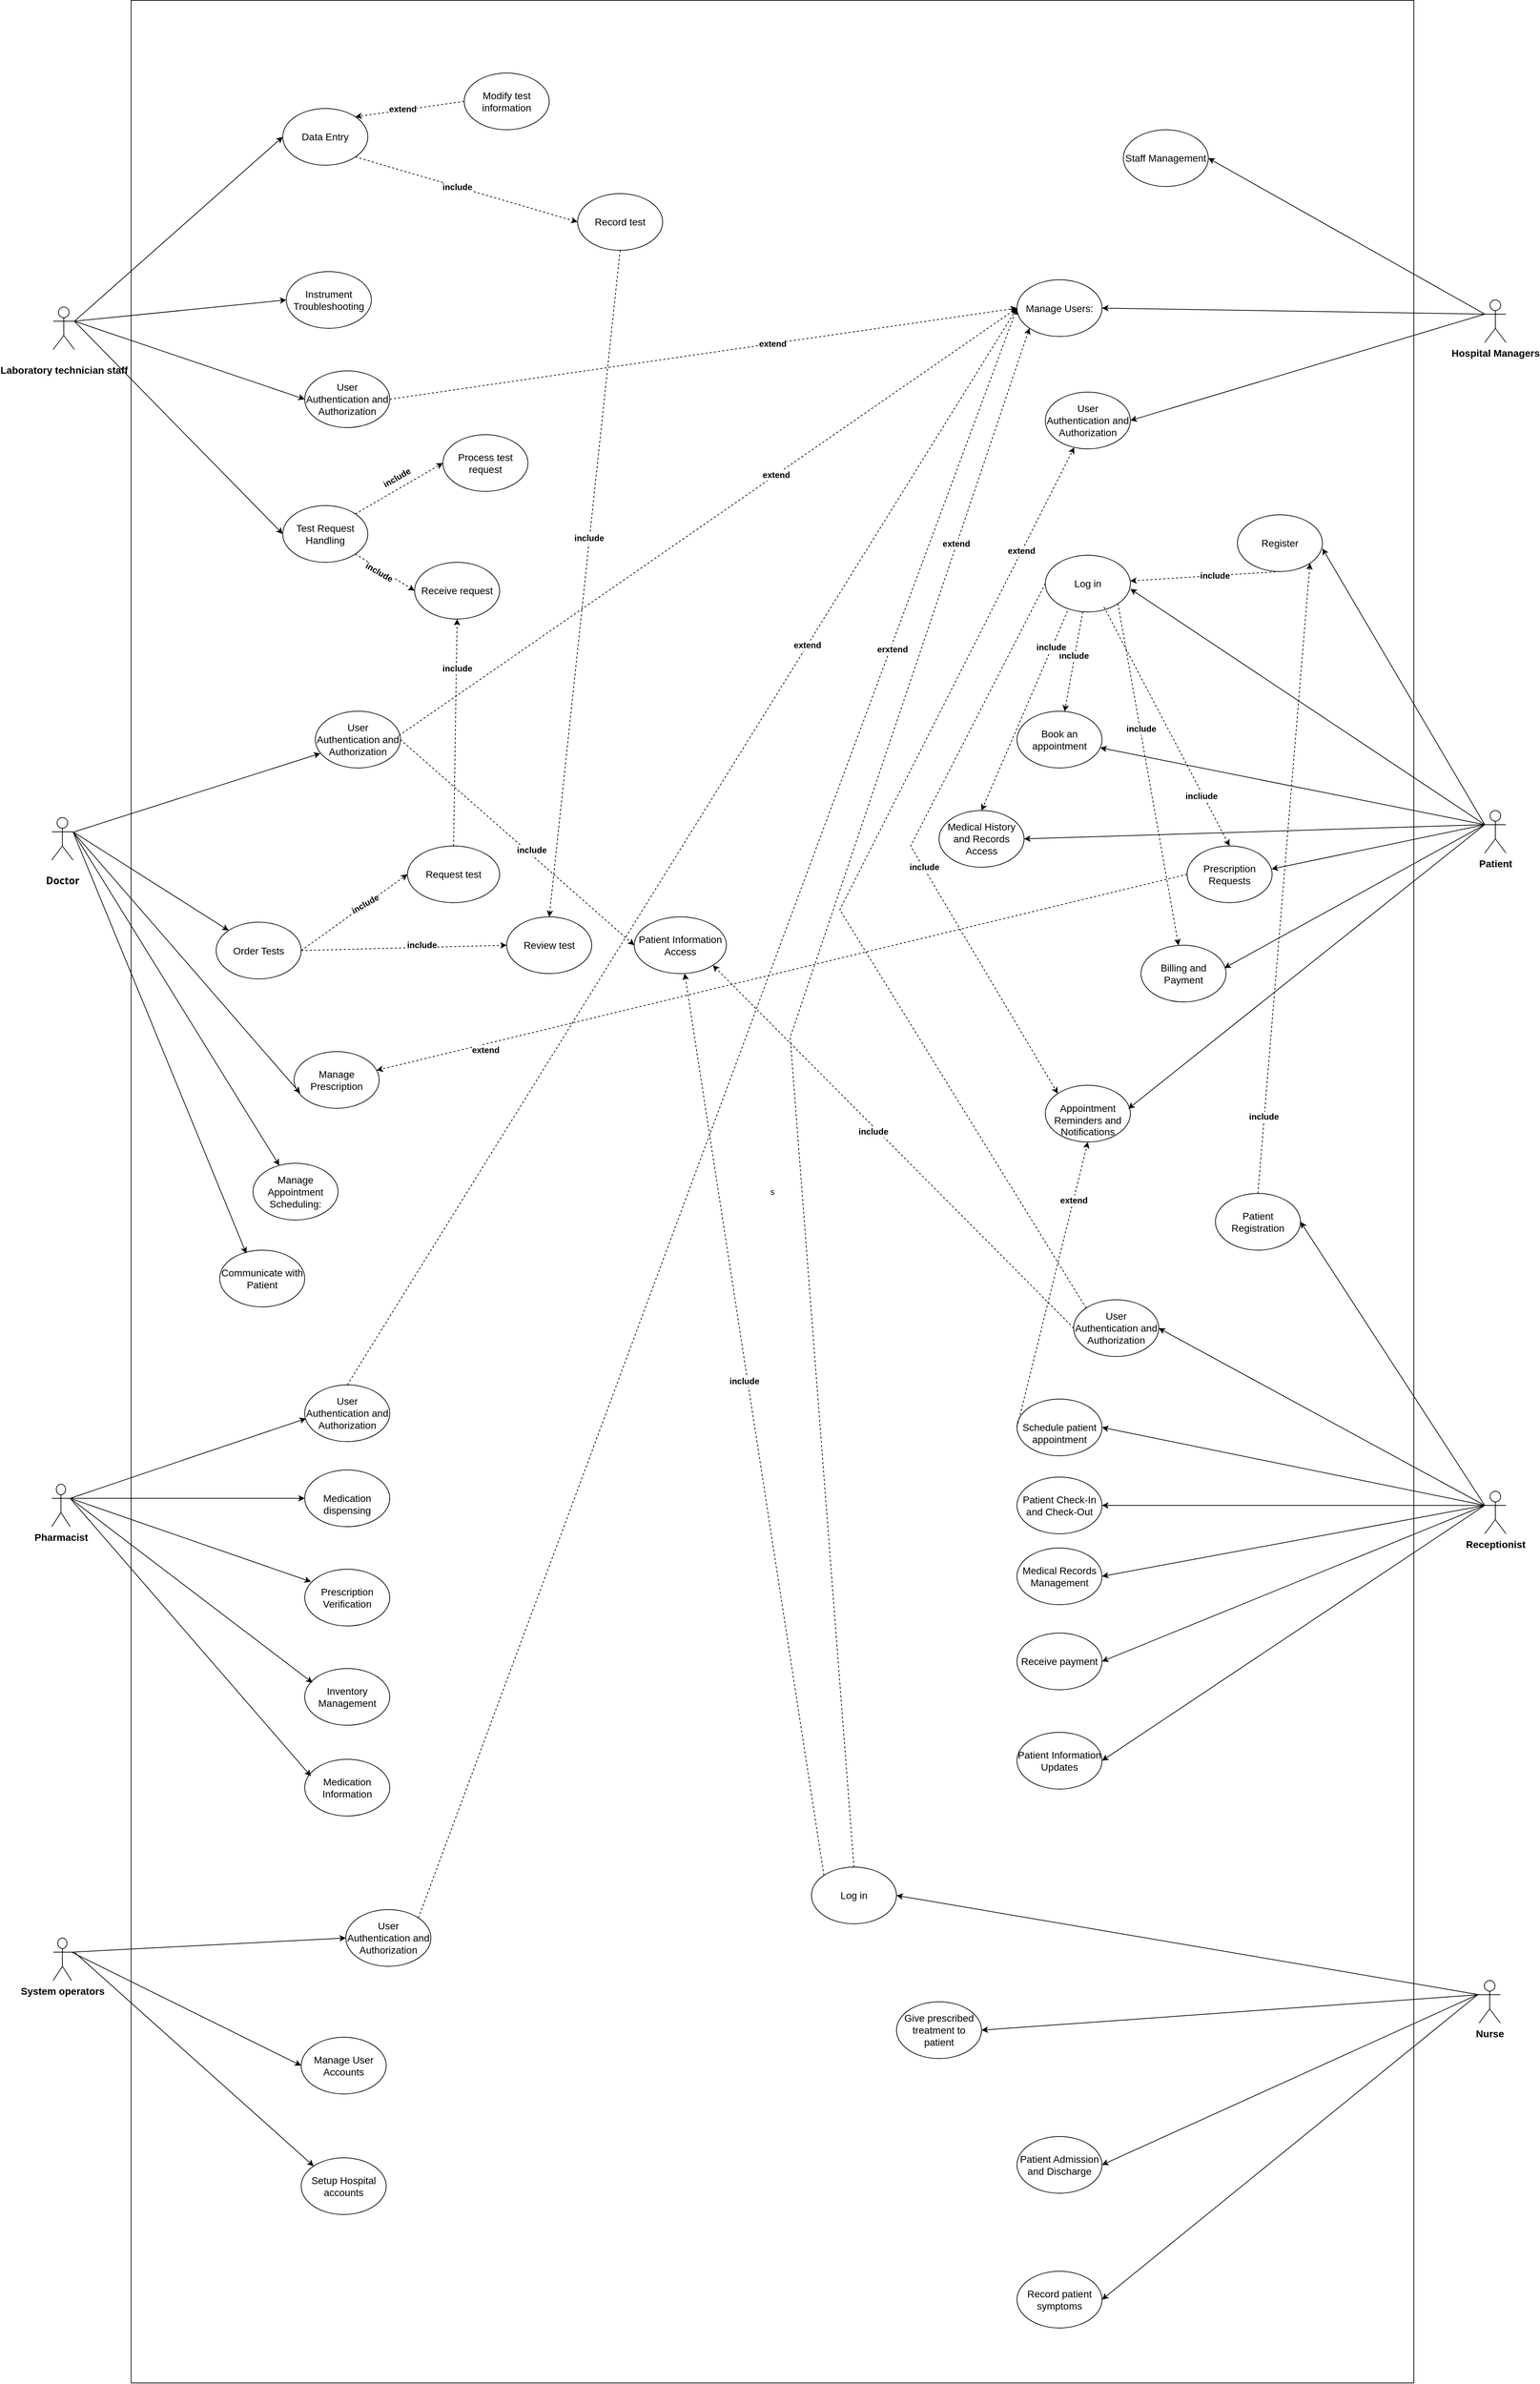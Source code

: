 <mxfile version="22.1.2" type="device">
  <diagram name="第 1 页" id="rBOB41rJpZ8j8XuVpc66">
    <mxGraphModel dx="3093" dy="2038" grid="1" gridSize="10" guides="1" tooltips="1" connect="1" arrows="1" fold="1" page="1" pageScale="1" pageWidth="503" pageHeight="503" math="0" shadow="0">
      <root>
        <mxCell id="0" />
        <mxCell id="1" parent="0" />
        <mxCell id="aIVWhXOY09GI1YQX6U9N-1" value="&lt;b&gt;&lt;br&gt;&lt;font style=&quot;font-size: 14px;&quot;&gt;Laboratory technician staff&lt;/font&gt;&lt;br&gt;&lt;/b&gt;" style="shape=umlActor;verticalLabelPosition=bottom;verticalAlign=top;html=1;outlineConnect=0;" parent="1" vertex="1">
          <mxGeometry x="-30" y="210" width="30" height="60" as="geometry" />
        </mxCell>
        <mxCell id="aIVWhXOY09GI1YQX6U9N-2" value="&lt;br&gt;&lt;strong style=&quot;border: 0px solid rgb(217, 217, 227); box-sizing: border-box; --tw-border-spacing-x: 0; --tw-border-spacing-y: 0; --tw-translate-x: 0; --tw-translate-y: 0; --tw-rotate: 0; --tw-skew-x: 0; --tw-skew-y: 0; --tw-scale-x: 1; --tw-scale-y: 1; --tw-pan-x: ; --tw-pan-y: ; --tw-pinch-zoom: ; --tw-scroll-snap-strictness: proximity; --tw-gradient-from-position: ; --tw-gradient-via-position: ; --tw-gradient-to-position: ; --tw-ordinal: ; --tw-slashed-zero: ; --tw-numeric-figure: ; --tw-numeric-spacing: ; --tw-numeric-fraction: ; --tw-ring-inset: ; --tw-ring-offset-width: 0px; --tw-ring-offset-color: #fff; --tw-ring-color: rgba(69,89,164,0.5); --tw-ring-offset-shadow: 0 0 transparent; --tw-ring-shadow: 0 0 transparent; --tw-shadow: 0 0 transparent; --tw-shadow-colored: 0 0 transparent; --tw-blur: ; --tw-brightness: ; --tw-contrast: ; --tw-grayscale: ; --tw-hue-rotate: ; --tw-invert: ; --tw-saturate: ; --tw-sepia: ; --tw-drop-shadow: ; --tw-backdrop-blur: ; --tw-backdrop-brightness: ; --tw-backdrop-contrast: ; --tw-backdrop-grayscale: ; --tw-backdrop-hue-rotate: ; --tw-backdrop-invert: ; --tw-backdrop-opacity: ; --tw-backdrop-saturate: ; --tw-backdrop-sepia: ; font-weight: 600; color: var(--tw-prose-bold); font-family: Söhne, ui-sans-serif, system-ui, -apple-system, &amp;quot;Segoe UI&amp;quot;, Roboto, Ubuntu, Cantarell, &amp;quot;Noto Sans&amp;quot;, sans-serif, &amp;quot;Helvetica Neue&amp;quot;, Arial, &amp;quot;Apple Color Emoji&amp;quot;, &amp;quot;Segoe UI Emoji&amp;quot;, &amp;quot;Segoe UI Symbol&amp;quot;, &amp;quot;Noto Color Emoji&amp;quot;; font-size: 14px; font-style: normal; font-variant-ligatures: normal; font-variant-caps: normal; letter-spacing: normal; orphans: 2; text-align: left; text-indent: 0px; text-transform: none; widows: 2; word-spacing: 0px; -webkit-text-stroke-width: 0px; text-decoration-thickness: initial; text-decoration-style: initial; text-decoration-color: initial;&quot;&gt;Doctor&lt;/strong&gt;&lt;br&gt;" style="shape=umlActor;verticalLabelPosition=bottom;verticalAlign=top;html=1;outlineConnect=0;" parent="1" vertex="1">
          <mxGeometry x="-32" y="930" width="30" height="60" as="geometry" />
        </mxCell>
        <mxCell id="aIVWhXOY09GI1YQX6U9N-3" value="&lt;b&gt;&lt;font style=&quot;font-size: 14px;&quot;&gt;Pharmacist&lt;/font&gt;&lt;/b&gt;" style="shape=umlActor;verticalLabelPosition=bottom;verticalAlign=top;html=1;outlineConnect=0;" parent="1" vertex="1">
          <mxGeometry x="-32" y="1870" width="26" height="60" as="geometry" />
        </mxCell>
        <mxCell id="aIVWhXOY09GI1YQX6U9N-4" value="&lt;span style=&quot;font-size: 14px;&quot;&gt;&lt;b&gt;System operators&lt;/b&gt;&lt;/span&gt;" style="shape=umlActor;verticalLabelPosition=bottom;verticalAlign=top;html=1;outlineConnect=0;" parent="1" vertex="1">
          <mxGeometry x="-30" y="2510" width="26" height="60" as="geometry" />
        </mxCell>
        <mxCell id="aIVWhXOY09GI1YQX6U9N-5" value="&lt;b&gt;&lt;font style=&quot;font-size: 14px;&quot;&gt;Hospital Managers&lt;/font&gt;&lt;br&gt;&lt;/b&gt;" style="shape=umlActor;verticalLabelPosition=bottom;verticalAlign=top;html=1;outlineConnect=0;" parent="1" vertex="1">
          <mxGeometry x="1990" y="200" width="30" height="60" as="geometry" />
        </mxCell>
        <mxCell id="aIVWhXOY09GI1YQX6U9N-6" value="&lt;b&gt;&lt;span style=&quot;font-size: 14px;&quot;&gt;Patient&lt;/span&gt;&lt;br&gt;&lt;/b&gt;" style="shape=umlActor;verticalLabelPosition=bottom;verticalAlign=top;html=1;outlineConnect=0;" parent="1" vertex="1">
          <mxGeometry x="1990" y="920" width="30" height="60" as="geometry" />
        </mxCell>
        <mxCell id="aIVWhXOY09GI1YQX6U9N-7" value="&lt;b&gt;&lt;font style=&quot;font-size: 14px;&quot;&gt;Receptionist&lt;/font&gt;&lt;br&gt;&lt;/b&gt;" style="shape=umlActor;verticalLabelPosition=bottom;verticalAlign=top;html=1;outlineConnect=0;" parent="1" vertex="1">
          <mxGeometry x="1990" y="1880" width="30" height="60" as="geometry" />
        </mxCell>
        <mxCell id="aIVWhXOY09GI1YQX6U9N-8" value="&lt;b&gt;&lt;span style=&quot;font-size: 14px;&quot;&gt;Nurse&lt;/span&gt;&lt;br&gt;&lt;/b&gt;" style="shape=umlActor;verticalLabelPosition=bottom;verticalAlign=top;html=1;outlineConnect=0;" parent="1" vertex="1">
          <mxGeometry x="1982" y="2570" width="30" height="60" as="geometry" />
        </mxCell>
        <mxCell id="aIVWhXOY09GI1YQX6U9N-9" value="s" style="rounded=0;whiteSpace=wrap;html=1;" parent="1" vertex="1">
          <mxGeometry x="80" y="-222.5" width="1810" height="3360" as="geometry" />
        </mxCell>
        <mxCell id="aIVWhXOY09GI1YQX6U9N-10" value="&lt;font style=&quot;font-size: 14px;&quot;&gt;Log in&lt;/font&gt;" style="ellipse;whiteSpace=wrap;html=1;" parent="1" vertex="1">
          <mxGeometry x="1370" y="560" width="120" height="80" as="geometry" />
        </mxCell>
        <mxCell id="aIVWhXOY09GI1YQX6U9N-11" value="&lt;font style=&quot;font-size: 14px;&quot;&gt;Register&lt;/font&gt;" style="ellipse;whiteSpace=wrap;html=1;" parent="1" vertex="1">
          <mxGeometry x="1641" y="503" width="120" height="80" as="geometry" />
        </mxCell>
        <mxCell id="aIVWhXOY09GI1YQX6U9N-12" value="&lt;span style=&quot;font-size: 14px;&quot;&gt;Book an appointment&lt;/span&gt;" style="ellipse;whiteSpace=wrap;html=1;" parent="1" vertex="1">
          <mxGeometry x="1330" y="780" width="120" height="80" as="geometry" />
        </mxCell>
        <mxCell id="aIVWhXOY09GI1YQX6U9N-13" value="&lt;font style=&quot;font-size: 14px;&quot;&gt;Medical History and Records Access&lt;/font&gt;" style="ellipse;whiteSpace=wrap;html=1;" parent="1" vertex="1">
          <mxGeometry x="1220" y="920" width="120" height="80" as="geometry" />
        </mxCell>
        <mxCell id="aIVWhXOY09GI1YQX6U9N-14" value="&lt;font style=&quot;font-size: 14px;&quot;&gt;Prescription Requests&lt;/font&gt;" style="ellipse;whiteSpace=wrap;html=1;" parent="1" vertex="1">
          <mxGeometry x="1570" y="970" width="120" height="80" as="geometry" />
        </mxCell>
        <mxCell id="aIVWhXOY09GI1YQX6U9N-15" value="&lt;font style=&quot;font-size: 14px;&quot;&gt;Billing and Payment&lt;/font&gt;" style="ellipse;whiteSpace=wrap;html=1;" parent="1" vertex="1">
          <mxGeometry x="1505" y="1110" width="120" height="80" as="geometry" />
        </mxCell>
        <mxCell id="aIVWhXOY09GI1YQX6U9N-16" value="&lt;font style=&quot;font-size: 14px;&quot;&gt;&lt;br&gt;Appointment Reminders and Notifications&lt;br&gt;&lt;/font&gt;" style="ellipse;whiteSpace=wrap;html=1;" parent="1" vertex="1">
          <mxGeometry x="1370" y="1307.5" width="120" height="80" as="geometry" />
        </mxCell>
        <mxCell id="aIVWhXOY09GI1YQX6U9N-17" value="&lt;font style=&quot;font-size: 14px;&quot;&gt;Manage Appointment Scheduling:&lt;/font&gt;" style="ellipse;whiteSpace=wrap;html=1;" parent="1" vertex="1">
          <mxGeometry x="252" y="1417.5" width="120" height="80" as="geometry" />
        </mxCell>
        <mxCell id="aIVWhXOY09GI1YQX6U9N-18" value="&lt;font style=&quot;font-size: 14px;&quot;&gt;Manage Prescription&lt;/font&gt;" style="ellipse;whiteSpace=wrap;html=1;" parent="1" vertex="1">
          <mxGeometry x="310" y="1260" width="120" height="80" as="geometry" />
        </mxCell>
        <mxCell id="aIVWhXOY09GI1YQX6U9N-19" value="&lt;font style=&quot;font-size: 14px;&quot;&gt;Order Tests&lt;/font&gt;" style="ellipse;whiteSpace=wrap;html=1;" parent="1" vertex="1">
          <mxGeometry x="200" y="1077.5" width="120" height="80" as="geometry" />
        </mxCell>
        <mxCell id="aIVWhXOY09GI1YQX6U9N-20" value="&lt;font style=&quot;font-size: 14px;&quot;&gt;Communicate with Patient&lt;/font&gt;" style="ellipse;whiteSpace=wrap;html=1;" parent="1" vertex="1">
          <mxGeometry x="205" y="1540" width="120" height="80" as="geometry" />
        </mxCell>
        <mxCell id="aIVWhXOY09GI1YQX6U9N-21" value="&lt;font style=&quot;font-size: 14px;&quot;&gt;Patient Admission and Discharge&lt;/font&gt;" style="ellipse;whiteSpace=wrap;html=1;" parent="1" vertex="1">
          <mxGeometry x="1330" y="2790" width="120" height="80" as="geometry" />
        </mxCell>
        <mxCell id="aIVWhXOY09GI1YQX6U9N-22" value="&lt;font style=&quot;font-size: 14px;&quot;&gt;Give prescribed treatment to patient&lt;/font&gt;" style="ellipse;whiteSpace=wrap;html=1;" parent="1" vertex="1">
          <mxGeometry x="1160" y="2600" width="120" height="80" as="geometry" />
        </mxCell>
        <mxCell id="aIVWhXOY09GI1YQX6U9N-23" value="&lt;font style=&quot;font-size: 14px;&quot;&gt;Record patient symptoms&lt;/font&gt;" style="ellipse;whiteSpace=wrap;html=1;" parent="1" vertex="1">
          <mxGeometry x="1330" y="2980" width="120" height="80" as="geometry" />
        </mxCell>
        <mxCell id="aIVWhXOY09GI1YQX6U9N-24" value="&lt;font style=&quot;font-size: 14px;&quot;&gt;Manage Users:&lt;/font&gt;" style="ellipse;whiteSpace=wrap;html=1;" parent="1" vertex="1">
          <mxGeometry x="1330" y="171.5" width="120" height="80" as="geometry" />
        </mxCell>
        <mxCell id="aIVWhXOY09GI1YQX6U9N-25" value="&lt;font style=&quot;font-size: 14px;&quot;&gt;Staff Management&lt;/font&gt;" style="ellipse;whiteSpace=wrap;html=1;" parent="1" vertex="1">
          <mxGeometry x="1480" y="-40" width="120" height="80" as="geometry" />
        </mxCell>
        <mxCell id="aIVWhXOY09GI1YQX6U9N-26" value="&lt;font style=&quot;font-size: 14px;&quot;&gt;&lt;br&gt;Medication dispensing&lt;br&gt;&lt;/font&gt;" style="ellipse;whiteSpace=wrap;html=1;" parent="1" vertex="1">
          <mxGeometry x="325" y="1850" width="120" height="80" as="geometry" />
        </mxCell>
        <mxCell id="aIVWhXOY09GI1YQX6U9N-27" value="&lt;font style=&quot;font-size: 14px;&quot;&gt;Prescription Verification&lt;br&gt;&lt;/font&gt;" style="ellipse;whiteSpace=wrap;html=1;" parent="1" vertex="1">
          <mxGeometry x="325" y="1990" width="120" height="80" as="geometry" />
        </mxCell>
        <mxCell id="aIVWhXOY09GI1YQX6U9N-28" value="&lt;font style=&quot;font-size: 14px;&quot;&gt;Inventory Management&lt;br&gt;&lt;/font&gt;" style="ellipse;whiteSpace=wrap;html=1;" parent="1" vertex="1">
          <mxGeometry x="325" y="2130" width="120" height="80" as="geometry" />
        </mxCell>
        <mxCell id="aIVWhXOY09GI1YQX6U9N-29" value="&lt;font style=&quot;font-size: 14px;&quot;&gt;Medication Information&lt;br&gt;&lt;/font&gt;" style="ellipse;whiteSpace=wrap;html=1;" parent="1" vertex="1">
          <mxGeometry x="325" y="2258" width="120" height="80" as="geometry" />
        </mxCell>
        <mxCell id="aIVWhXOY09GI1YQX6U9N-30" value="&lt;font style=&quot;font-size: 14px;&quot;&gt;&lt;br&gt;Schedule patient appointment&lt;br&gt;&lt;/font&gt;" style="ellipse;whiteSpace=wrap;html=1;" parent="1" vertex="1">
          <mxGeometry x="1330" y="1750" width="120" height="80" as="geometry" />
        </mxCell>
        <mxCell id="aIVWhXOY09GI1YQX6U9N-31" value="&lt;font style=&quot;font-size: 14px;&quot;&gt;Patient Check-In and Check-Out&lt;br&gt;&lt;/font&gt;" style="ellipse;whiteSpace=wrap;html=1;" parent="1" vertex="1">
          <mxGeometry x="1330" y="1860" width="120" height="80" as="geometry" />
        </mxCell>
        <mxCell id="aIVWhXOY09GI1YQX6U9N-32" value="&lt;font style=&quot;font-size: 14px;&quot;&gt;Medical Records Management&lt;br&gt;&lt;/font&gt;" style="ellipse;whiteSpace=wrap;html=1;" parent="1" vertex="1">
          <mxGeometry x="1330" y="1960" width="120" height="80" as="geometry" />
        </mxCell>
        <mxCell id="aIVWhXOY09GI1YQX6U9N-33" value="&lt;font style=&quot;font-size: 14px;&quot;&gt;Receive payment&lt;br&gt;&lt;/font&gt;" style="ellipse;whiteSpace=wrap;html=1;" parent="1" vertex="1">
          <mxGeometry x="1330" y="2080" width="120" height="80" as="geometry" />
        </mxCell>
        <mxCell id="aIVWhXOY09GI1YQX6U9N-34" value="&lt;font style=&quot;font-size: 14px;&quot;&gt;Patient Information Updates&lt;br&gt;&lt;/font&gt;" style="ellipse;whiteSpace=wrap;html=1;" parent="1" vertex="1">
          <mxGeometry x="1330" y="2220" width="120" height="80" as="geometry" />
        </mxCell>
        <mxCell id="aIVWhXOY09GI1YQX6U9N-35" value="&lt;font style=&quot;font-size: 14px;&quot;&gt;Data Entry&lt;/font&gt;" style="ellipse;whiteSpace=wrap;html=1;" parent="1" vertex="1">
          <mxGeometry x="294" y="-70" width="120" height="80" as="geometry" />
        </mxCell>
        <mxCell id="aIVWhXOY09GI1YQX6U9N-36" value="&lt;font style=&quot;font-size: 14px;&quot;&gt;Instrument Troubleshooting&lt;/font&gt;" style="ellipse;whiteSpace=wrap;html=1;" parent="1" vertex="1">
          <mxGeometry x="299" y="160" width="120" height="80" as="geometry" />
        </mxCell>
        <mxCell id="aIVWhXOY09GI1YQX6U9N-37" value="&lt;font style=&quot;font-size: 14px;&quot;&gt;Test Request Handling&lt;/font&gt;" style="ellipse;whiteSpace=wrap;html=1;" parent="1" vertex="1">
          <mxGeometry x="294" y="490" width="120" height="80" as="geometry" />
        </mxCell>
        <mxCell id="aIVWhXOY09GI1YQX6U9N-38" value="&lt;font style=&quot;font-size: 14px;&quot;&gt;Setup Hospital accounts&lt;/font&gt;" style="ellipse;whiteSpace=wrap;html=1;" parent="1" vertex="1">
          <mxGeometry x="320" y="2820" width="120" height="80" as="geometry" />
        </mxCell>
        <mxCell id="aIVWhXOY09GI1YQX6U9N-39" value="&lt;font style=&quot;font-size: 14px;&quot;&gt;Manage User Accounts&lt;/font&gt;" style="ellipse;whiteSpace=wrap;html=1;" parent="1" vertex="1">
          <mxGeometry x="320" y="2650" width="120" height="80" as="geometry" />
        </mxCell>
        <mxCell id="aIVWhXOY09GI1YQX6U9N-41" value="&lt;font style=&quot;font-size: 14px;&quot;&gt;User Authentication and Authorization&lt;/font&gt;" style="ellipse;whiteSpace=wrap;html=1;" parent="1" vertex="1">
          <mxGeometry x="325" y="300" width="120" height="80" as="geometry" />
        </mxCell>
        <mxCell id="aIVWhXOY09GI1YQX6U9N-42" value="&lt;font style=&quot;font-size: 14px;&quot;&gt;User Authentication and Authorization&lt;/font&gt;" style="ellipse;whiteSpace=wrap;html=1;" parent="1" vertex="1">
          <mxGeometry x="340" y="780" width="120" height="80" as="geometry" />
        </mxCell>
        <mxCell id="aIVWhXOY09GI1YQX6U9N-43" value="&lt;font style=&quot;font-size: 14px;&quot;&gt;Patient Information Access&lt;/font&gt;" style="ellipse;whiteSpace=wrap;html=1;" parent="1" vertex="1">
          <mxGeometry x="790" y="1070" width="130" height="80" as="geometry" />
        </mxCell>
        <mxCell id="aIVWhXOY09GI1YQX6U9N-44" value="&lt;font style=&quot;font-size: 14px;&quot;&gt;User Authentication and Authorization&lt;/font&gt;" style="ellipse;whiteSpace=wrap;html=1;" parent="1" vertex="1">
          <mxGeometry x="325" y="1730" width="120" height="80" as="geometry" />
        </mxCell>
        <mxCell id="aIVWhXOY09GI1YQX6U9N-45" value="&lt;font style=&quot;font-size: 14px;&quot;&gt;User Authentication and Authorization&lt;/font&gt;" style="ellipse;whiteSpace=wrap;html=1;" parent="1" vertex="1">
          <mxGeometry x="383" y="2470" width="120" height="80" as="geometry" />
        </mxCell>
        <mxCell id="aIVWhXOY09GI1YQX6U9N-46" value="" style="endArrow=classic;html=1;rounded=0;exitX=1;exitY=0.333;exitDx=0;exitDy=0;exitPerimeter=0;entryX=0;entryY=0.5;entryDx=0;entryDy=0;" parent="1" source="aIVWhXOY09GI1YQX6U9N-4" target="aIVWhXOY09GI1YQX6U9N-45" edge="1">
          <mxGeometry width="50" height="50" relative="1" as="geometry">
            <mxPoint x="170" y="2520" as="sourcePoint" />
            <mxPoint x="220" y="2470" as="targetPoint" />
          </mxGeometry>
        </mxCell>
        <mxCell id="aIVWhXOY09GI1YQX6U9N-47" value="" style="endArrow=classic;html=1;rounded=0;exitX=1;exitY=0.333;exitDx=0;exitDy=0;exitPerimeter=0;entryX=0;entryY=0.5;entryDx=0;entryDy=0;" parent="1" source="aIVWhXOY09GI1YQX6U9N-4" target="aIVWhXOY09GI1YQX6U9N-39" edge="1">
          <mxGeometry width="50" height="50" relative="1" as="geometry">
            <mxPoint x="160" y="2700" as="sourcePoint" />
            <mxPoint x="210" y="2650" as="targetPoint" />
          </mxGeometry>
        </mxCell>
        <mxCell id="aIVWhXOY09GI1YQX6U9N-48" value="" style="endArrow=classic;html=1;rounded=0;entryX=0;entryY=0;entryDx=0;entryDy=0;" parent="1" target="aIVWhXOY09GI1YQX6U9N-38" edge="1">
          <mxGeometry width="50" height="50" relative="1" as="geometry">
            <mxPoint y="2530" as="sourcePoint" />
            <mxPoint x="200" y="2720" as="targetPoint" />
          </mxGeometry>
        </mxCell>
        <mxCell id="aIVWhXOY09GI1YQX6U9N-49" value="" style="endArrow=classic;html=1;rounded=0;exitX=1;exitY=0.333;exitDx=0;exitDy=0;exitPerimeter=0;entryX=0;entryY=0.5;entryDx=0;entryDy=0;" parent="1" source="aIVWhXOY09GI1YQX6U9N-1" target="aIVWhXOY09GI1YQX6U9N-35" edge="1">
          <mxGeometry width="50" height="50" relative="1" as="geometry">
            <mxPoint x="200" y="190" as="sourcePoint" />
            <mxPoint x="250" y="140" as="targetPoint" />
          </mxGeometry>
        </mxCell>
        <mxCell id="aIVWhXOY09GI1YQX6U9N-50" value="" style="endArrow=classic;html=1;rounded=0;exitX=1;exitY=0.333;exitDx=0;exitDy=0;exitPerimeter=0;entryX=0;entryY=0.5;entryDx=0;entryDy=0;" parent="1" source="aIVWhXOY09GI1YQX6U9N-1" target="aIVWhXOY09GI1YQX6U9N-36" edge="1">
          <mxGeometry width="50" height="50" relative="1" as="geometry">
            <mxPoint x="150" y="290" as="sourcePoint" />
            <mxPoint x="200" y="240" as="targetPoint" />
          </mxGeometry>
        </mxCell>
        <mxCell id="aIVWhXOY09GI1YQX6U9N-51" value="" style="endArrow=classic;html=1;rounded=0;exitX=1;exitY=0.333;exitDx=0;exitDy=0;exitPerimeter=0;entryX=0;entryY=0.5;entryDx=0;entryDy=0;" parent="1" source="aIVWhXOY09GI1YQX6U9N-1" target="aIVWhXOY09GI1YQX6U9N-41" edge="1">
          <mxGeometry width="50" height="50" relative="1" as="geometry">
            <mxPoint x="-6" y="280" as="sourcePoint" />
            <mxPoint x="288" y="290" as="targetPoint" />
          </mxGeometry>
        </mxCell>
        <mxCell id="aIVWhXOY09GI1YQX6U9N-52" value="" style="endArrow=classic;html=1;rounded=0;entryX=0;entryY=0.5;entryDx=0;entryDy=0;" parent="1" target="aIVWhXOY09GI1YQX6U9N-37" edge="1">
          <mxGeometry width="50" height="50" relative="1" as="geometry">
            <mxPoint y="230" as="sourcePoint" />
            <mxPoint x="314" y="260" as="targetPoint" />
          </mxGeometry>
        </mxCell>
        <mxCell id="aIVWhXOY09GI1YQX6U9N-53" value="&lt;font style=&quot;font-size: 14px;&quot;&gt;User Authentication and Authorization&lt;/font&gt;" style="ellipse;whiteSpace=wrap;html=1;" parent="1" vertex="1">
          <mxGeometry x="1370" y="330" width="120" height="80" as="geometry" />
        </mxCell>
        <mxCell id="aIVWhXOY09GI1YQX6U9N-54" value="&lt;font style=&quot;font-size: 14px;&quot;&gt;Log in&lt;/font&gt;" style="ellipse;whiteSpace=wrap;html=1;" parent="1" vertex="1">
          <mxGeometry x="1040" y="2410" width="120" height="80" as="geometry" />
        </mxCell>
        <mxCell id="aIVWhXOY09GI1YQX6U9N-55" value="" style="endArrow=classic;html=1;rounded=0;entryX=1;entryY=0.5;entryDx=0;entryDy=0;exitX=0;exitY=0.333;exitDx=0;exitDy=0;exitPerimeter=0;" parent="1" source="aIVWhXOY09GI1YQX6U9N-8" target="aIVWhXOY09GI1YQX6U9N-54" edge="1">
          <mxGeometry width="50" height="50" relative="1" as="geometry">
            <mxPoint x="1740" y="2550" as="sourcePoint" />
            <mxPoint x="1790" y="2500" as="targetPoint" />
          </mxGeometry>
        </mxCell>
        <mxCell id="aIVWhXOY09GI1YQX6U9N-56" value="" style="endArrow=classic;html=1;rounded=0;entryX=1;entryY=0.5;entryDx=0;entryDy=0;exitX=0;exitY=0.333;exitDx=0;exitDy=0;exitPerimeter=0;" parent="1" source="aIVWhXOY09GI1YQX6U9N-8" target="aIVWhXOY09GI1YQX6U9N-22" edge="1">
          <mxGeometry width="50" height="50" relative="1" as="geometry">
            <mxPoint x="1730" y="2720" as="sourcePoint" />
            <mxPoint x="1780" y="2670" as="targetPoint" />
          </mxGeometry>
        </mxCell>
        <mxCell id="aIVWhXOY09GI1YQX6U9N-57" value="" style="endArrow=classic;html=1;rounded=0;entryX=1;entryY=0.5;entryDx=0;entryDy=0;" parent="1" target="aIVWhXOY09GI1YQX6U9N-21" edge="1">
          <mxGeometry width="50" height="50" relative="1" as="geometry">
            <mxPoint x="1980" y="2590" as="sourcePoint" />
            <mxPoint x="1790" y="2730" as="targetPoint" />
          </mxGeometry>
        </mxCell>
        <mxCell id="aIVWhXOY09GI1YQX6U9N-58" value="" style="endArrow=classic;html=1;rounded=0;entryX=1;entryY=0.5;entryDx=0;entryDy=0;" parent="1" target="aIVWhXOY09GI1YQX6U9N-23" edge="1">
          <mxGeometry width="50" height="50" relative="1" as="geometry">
            <mxPoint x="1980" y="2590" as="sourcePoint" />
            <mxPoint x="1810" y="2790" as="targetPoint" />
          </mxGeometry>
        </mxCell>
        <mxCell id="aIVWhXOY09GI1YQX6U9N-62" value="&lt;font style=&quot;font-size: 14px;&quot;&gt;Patient Registration&lt;br&gt;&lt;/font&gt;" style="ellipse;whiteSpace=wrap;html=1;" parent="1" vertex="1">
          <mxGeometry x="1610" y="1460" width="120" height="80" as="geometry" />
        </mxCell>
        <mxCell id="aIVWhXOY09GI1YQX6U9N-63" value="&lt;font style=&quot;font-size: 14px;&quot;&gt;User Authentication and Authorization&lt;/font&gt;" style="ellipse;whiteSpace=wrap;html=1;" parent="1" vertex="1">
          <mxGeometry x="1410" y="1610" width="120" height="80" as="geometry" />
        </mxCell>
        <mxCell id="aIVWhXOY09GI1YQX6U9N-64" value="" style="endArrow=classic;html=1;rounded=0;entryX=1;entryY=0.5;entryDx=0;entryDy=0;exitX=0;exitY=0.333;exitDx=0;exitDy=0;exitPerimeter=0;" parent="1" source="aIVWhXOY09GI1YQX6U9N-7" target="aIVWhXOY09GI1YQX6U9N-62" edge="1">
          <mxGeometry width="50" height="50" relative="1" as="geometry">
            <mxPoint x="1770" y="1870" as="sourcePoint" />
            <mxPoint x="1820" y="1820" as="targetPoint" />
          </mxGeometry>
        </mxCell>
        <mxCell id="aIVWhXOY09GI1YQX6U9N-65" value="" style="endArrow=classic;html=1;rounded=0;entryX=1;entryY=0.5;entryDx=0;entryDy=0;exitX=0;exitY=0.333;exitDx=0;exitDy=0;exitPerimeter=0;" parent="1" source="aIVWhXOY09GI1YQX6U9N-7" target="aIVWhXOY09GI1YQX6U9N-63" edge="1">
          <mxGeometry width="50" height="50" relative="1" as="geometry">
            <mxPoint x="1760" y="1880" as="sourcePoint" />
            <mxPoint x="1810" y="1830" as="targetPoint" />
          </mxGeometry>
        </mxCell>
        <mxCell id="aIVWhXOY09GI1YQX6U9N-66" value="" style="endArrow=classic;html=1;rounded=0;entryX=1;entryY=0.5;entryDx=0;entryDy=0;exitX=0;exitY=0.333;exitDx=0;exitDy=0;exitPerimeter=0;" parent="1" source="aIVWhXOY09GI1YQX6U9N-7" target="aIVWhXOY09GI1YQX6U9N-30" edge="1">
          <mxGeometry width="50" height="50" relative="1" as="geometry">
            <mxPoint x="1800" y="2100" as="sourcePoint" />
            <mxPoint x="1850" y="2050" as="targetPoint" />
          </mxGeometry>
        </mxCell>
        <mxCell id="aIVWhXOY09GI1YQX6U9N-67" value="" style="endArrow=classic;html=1;rounded=0;entryX=1;entryY=0.5;entryDx=0;entryDy=0;exitX=0;exitY=0.333;exitDx=0;exitDy=0;exitPerimeter=0;" parent="1" source="aIVWhXOY09GI1YQX6U9N-7" target="aIVWhXOY09GI1YQX6U9N-31" edge="1">
          <mxGeometry width="50" height="50" relative="1" as="geometry">
            <mxPoint x="1810" y="2130" as="sourcePoint" />
            <mxPoint x="1860" y="2080" as="targetPoint" />
          </mxGeometry>
        </mxCell>
        <mxCell id="aIVWhXOY09GI1YQX6U9N-68" value="" style="endArrow=classic;html=1;rounded=0;entryX=1;entryY=0.5;entryDx=0;entryDy=0;" parent="1" target="aIVWhXOY09GI1YQX6U9N-32" edge="1">
          <mxGeometry width="50" height="50" relative="1" as="geometry">
            <mxPoint x="1990" y="1900" as="sourcePoint" />
            <mxPoint x="1860" y="2110" as="targetPoint" />
          </mxGeometry>
        </mxCell>
        <mxCell id="aIVWhXOY09GI1YQX6U9N-69" value="" style="endArrow=classic;html=1;rounded=0;entryX=1;entryY=0.5;entryDx=0;entryDy=0;" parent="1" target="aIVWhXOY09GI1YQX6U9N-33" edge="1">
          <mxGeometry width="50" height="50" relative="1" as="geometry">
            <mxPoint x="1990" y="1900" as="sourcePoint" />
            <mxPoint x="1850" y="2160" as="targetPoint" />
          </mxGeometry>
        </mxCell>
        <mxCell id="aIVWhXOY09GI1YQX6U9N-70" value="" style="endArrow=classic;html=1;rounded=0;entryX=1;entryY=0.5;entryDx=0;entryDy=0;exitX=0;exitY=0.333;exitDx=0;exitDy=0;exitPerimeter=0;" parent="1" source="aIVWhXOY09GI1YQX6U9N-7" target="aIVWhXOY09GI1YQX6U9N-34" edge="1">
          <mxGeometry width="50" height="50" relative="1" as="geometry">
            <mxPoint x="1780" y="1910" as="sourcePoint" />
            <mxPoint x="1850" y="2130" as="targetPoint" />
          </mxGeometry>
        </mxCell>
        <mxCell id="aIVWhXOY09GI1YQX6U9N-71" value="" style="endArrow=classic;html=1;rounded=0;entryX=1;entryY=0.5;entryDx=0;entryDy=0;exitX=0;exitY=0.333;exitDx=0;exitDy=0;exitPerimeter=0;" parent="1" source="aIVWhXOY09GI1YQX6U9N-5" target="aIVWhXOY09GI1YQX6U9N-25" edge="1">
          <mxGeometry width="50" height="50" relative="1" as="geometry">
            <mxPoint x="1830" y="160" as="sourcePoint" />
            <mxPoint x="1880" y="110" as="targetPoint" />
          </mxGeometry>
        </mxCell>
        <mxCell id="aIVWhXOY09GI1YQX6U9N-72" value="" style="endArrow=classic;html=1;rounded=0;entryX=1;entryY=0.5;entryDx=0;entryDy=0;exitX=0;exitY=0.333;exitDx=0;exitDy=0;exitPerimeter=0;" parent="1" source="aIVWhXOY09GI1YQX6U9N-5" target="aIVWhXOY09GI1YQX6U9N-24" edge="1">
          <mxGeometry width="50" height="50" relative="1" as="geometry">
            <mxPoint x="1810" y="410" as="sourcePoint" />
            <mxPoint x="1860" y="360" as="targetPoint" />
          </mxGeometry>
        </mxCell>
        <mxCell id="aIVWhXOY09GI1YQX6U9N-73" value="" style="endArrow=classic;html=1;rounded=0;entryX=1;entryY=0.5;entryDx=0;entryDy=0;exitX=0;exitY=0.333;exitDx=0;exitDy=0;exitPerimeter=0;" parent="1" source="aIVWhXOY09GI1YQX6U9N-5" target="aIVWhXOY09GI1YQX6U9N-53" edge="1">
          <mxGeometry width="50" height="50" relative="1" as="geometry">
            <mxPoint x="1830" y="440" as="sourcePoint" />
            <mxPoint x="1870" y="390" as="targetPoint" />
          </mxGeometry>
        </mxCell>
        <mxCell id="aIVWhXOY09GI1YQX6U9N-75" value="" style="endArrow=classic;html=1;rounded=0;entryX=0.058;entryY=0.743;entryDx=0;entryDy=0;entryPerimeter=0;" parent="1" target="aIVWhXOY09GI1YQX6U9N-42" edge="1">
          <mxGeometry width="50" height="50" relative="1" as="geometry">
            <mxPoint y="950" as="sourcePoint" />
            <mxPoint x="310" y="990" as="targetPoint" />
          </mxGeometry>
        </mxCell>
        <mxCell id="aIVWhXOY09GI1YQX6U9N-77" value="" style="endArrow=classic;html=1;rounded=0;exitX=1;exitY=0.333;exitDx=0;exitDy=0;exitPerimeter=0;entryX=0.072;entryY=0.734;entryDx=0;entryDy=0;entryPerimeter=0;" parent="1" source="aIVWhXOY09GI1YQX6U9N-2" target="aIVWhXOY09GI1YQX6U9N-18" edge="1">
          <mxGeometry width="50" height="50" relative="1" as="geometry">
            <mxPoint x="260" y="1240" as="sourcePoint" />
            <mxPoint x="310" y="1190" as="targetPoint" />
          </mxGeometry>
        </mxCell>
        <mxCell id="aIVWhXOY09GI1YQX6U9N-78" value="" style="endArrow=classic;html=1;rounded=0;exitX=1;exitY=0.333;exitDx=0;exitDy=0;exitPerimeter=0;" parent="1" source="aIVWhXOY09GI1YQX6U9N-2" target="aIVWhXOY09GI1YQX6U9N-17" edge="1">
          <mxGeometry width="50" height="50" relative="1" as="geometry">
            <mxPoint x="260" y="1240" as="sourcePoint" />
            <mxPoint x="310" y="1190" as="targetPoint" />
          </mxGeometry>
        </mxCell>
        <mxCell id="aIVWhXOY09GI1YQX6U9N-79" value="" style="endArrow=classic;html=1;rounded=0;exitX=1;exitY=0.333;exitDx=0;exitDy=0;exitPerimeter=0;entryX=0.016;entryY=0.593;entryDx=0;entryDy=0;entryPerimeter=0;" parent="1" source="aIVWhXOY09GI1YQX6U9N-3" target="aIVWhXOY09GI1YQX6U9N-44" edge="1">
          <mxGeometry width="50" height="50" relative="1" as="geometry">
            <mxPoint x="210" y="1890" as="sourcePoint" />
            <mxPoint x="260" y="1840" as="targetPoint" />
          </mxGeometry>
        </mxCell>
        <mxCell id="aIVWhXOY09GI1YQX6U9N-80" value="" style="endArrow=classic;html=1;rounded=0;exitX=1;exitY=0.333;exitDx=0;exitDy=0;exitPerimeter=0;entryX=0;entryY=0.5;entryDx=0;entryDy=0;" parent="1" source="aIVWhXOY09GI1YQX6U9N-3" target="aIVWhXOY09GI1YQX6U9N-26" edge="1">
          <mxGeometry width="50" height="50" relative="1" as="geometry">
            <mxPoint x="210" y="1890" as="sourcePoint" />
            <mxPoint x="260" y="1840" as="targetPoint" />
          </mxGeometry>
        </mxCell>
        <mxCell id="aIVWhXOY09GI1YQX6U9N-81" value="" style="endArrow=classic;html=1;rounded=0;exitX=1;exitY=0.333;exitDx=0;exitDy=0;exitPerimeter=0;entryX=0.073;entryY=0.22;entryDx=0;entryDy=0;entryPerimeter=0;" parent="1" source="aIVWhXOY09GI1YQX6U9N-3" target="aIVWhXOY09GI1YQX6U9N-27" edge="1">
          <mxGeometry width="50" height="50" relative="1" as="geometry">
            <mxPoint x="210" y="1990" as="sourcePoint" />
            <mxPoint x="260" y="1940" as="targetPoint" />
          </mxGeometry>
        </mxCell>
        <mxCell id="aIVWhXOY09GI1YQX6U9N-82" value="" style="endArrow=classic;html=1;rounded=0;exitX=1;exitY=0.333;exitDx=0;exitDy=0;exitPerimeter=0;entryX=0.092;entryY=0.251;entryDx=0;entryDy=0;entryPerimeter=0;" parent="1" source="aIVWhXOY09GI1YQX6U9N-3" target="aIVWhXOY09GI1YQX6U9N-28" edge="1">
          <mxGeometry width="50" height="50" relative="1" as="geometry">
            <mxPoint x="210" y="1990" as="sourcePoint" />
            <mxPoint x="260" y="1940" as="targetPoint" />
          </mxGeometry>
        </mxCell>
        <mxCell id="aIVWhXOY09GI1YQX6U9N-83" value="" style="endArrow=classic;html=1;rounded=0;exitX=1;exitY=0.333;exitDx=0;exitDy=0;exitPerimeter=0;entryX=0.073;entryY=0.298;entryDx=0;entryDy=0;entryPerimeter=0;" parent="1" source="aIVWhXOY09GI1YQX6U9N-3" target="aIVWhXOY09GI1YQX6U9N-29" edge="1">
          <mxGeometry width="50" height="50" relative="1" as="geometry">
            <mxPoint x="210" y="2080" as="sourcePoint" />
            <mxPoint x="260" y="2030" as="targetPoint" />
          </mxGeometry>
        </mxCell>
        <mxCell id="aIVWhXOY09GI1YQX6U9N-84" value="" style="endArrow=classic;html=1;rounded=0;exitX=0;exitY=0.333;exitDx=0;exitDy=0;exitPerimeter=0;entryX=1;entryY=0.594;entryDx=0;entryDy=0;entryPerimeter=0;" parent="1" source="aIVWhXOY09GI1YQX6U9N-6" target="aIVWhXOY09GI1YQX6U9N-11" edge="1">
          <mxGeometry width="50" height="50" relative="1" as="geometry">
            <mxPoint x="1440" y="750" as="sourcePoint" />
            <mxPoint x="1490" y="700" as="targetPoint" />
          </mxGeometry>
        </mxCell>
        <mxCell id="aIVWhXOY09GI1YQX6U9N-85" value="" style="endArrow=classic;html=1;rounded=0;exitX=0;exitY=0.333;exitDx=0;exitDy=0;exitPerimeter=0;entryX=1;entryY=0.594;entryDx=0;entryDy=0;entryPerimeter=0;" parent="1" source="aIVWhXOY09GI1YQX6U9N-6" target="aIVWhXOY09GI1YQX6U9N-10" edge="1">
          <mxGeometry width="50" height="50" relative="1" as="geometry">
            <mxPoint x="1440" y="750" as="sourcePoint" />
            <mxPoint x="1490" y="700" as="targetPoint" />
          </mxGeometry>
        </mxCell>
        <mxCell id="aIVWhXOY09GI1YQX6U9N-86" value="" style="endArrow=classic;html=1;rounded=0;exitX=0;exitY=0.333;exitDx=0;exitDy=0;exitPerimeter=0;" parent="1" source="aIVWhXOY09GI1YQX6U9N-6" target="aIVWhXOY09GI1YQX6U9N-12" edge="1">
          <mxGeometry width="50" height="50" relative="1" as="geometry">
            <mxPoint x="1440" y="940" as="sourcePoint" />
            <mxPoint x="1490" y="890" as="targetPoint" />
          </mxGeometry>
        </mxCell>
        <mxCell id="aIVWhXOY09GI1YQX6U9N-87" value="" style="endArrow=classic;html=1;rounded=0;exitX=0;exitY=0.333;exitDx=0;exitDy=0;exitPerimeter=0;entryX=1;entryY=0.5;entryDx=0;entryDy=0;" parent="1" source="aIVWhXOY09GI1YQX6U9N-6" target="aIVWhXOY09GI1YQX6U9N-13" edge="1">
          <mxGeometry width="50" height="50" relative="1" as="geometry">
            <mxPoint x="1440" y="1030" as="sourcePoint" />
            <mxPoint x="1490" y="980" as="targetPoint" />
          </mxGeometry>
        </mxCell>
        <mxCell id="aIVWhXOY09GI1YQX6U9N-88" value="" style="endArrow=classic;html=1;rounded=0;exitX=0;exitY=0.333;exitDx=0;exitDy=0;exitPerimeter=0;entryX=0.994;entryY=0.407;entryDx=0;entryDy=0;entryPerimeter=0;" parent="1" source="aIVWhXOY09GI1YQX6U9N-6" target="aIVWhXOY09GI1YQX6U9N-14" edge="1">
          <mxGeometry width="50" height="50" relative="1" as="geometry">
            <mxPoint x="1440" y="1030" as="sourcePoint" />
            <mxPoint x="1490" y="980" as="targetPoint" />
          </mxGeometry>
        </mxCell>
        <mxCell id="aIVWhXOY09GI1YQX6U9N-89" value="" style="endArrow=classic;html=1;rounded=0;exitX=0;exitY=0.333;exitDx=0;exitDy=0;exitPerimeter=0;entryX=0.981;entryY=0.401;entryDx=0;entryDy=0;entryPerimeter=0;" parent="1" source="aIVWhXOY09GI1YQX6U9N-6" target="aIVWhXOY09GI1YQX6U9N-15" edge="1">
          <mxGeometry width="50" height="50" relative="1" as="geometry">
            <mxPoint x="1440" y="1220" as="sourcePoint" />
            <mxPoint x="1490" y="1170" as="targetPoint" />
          </mxGeometry>
        </mxCell>
        <mxCell id="aIVWhXOY09GI1YQX6U9N-90" value="" style="endArrow=classic;html=1;rounded=0;exitX=0;exitY=0.333;exitDx=0;exitDy=0;exitPerimeter=0;entryX=0.975;entryY=0.414;entryDx=0;entryDy=0;entryPerimeter=0;" parent="1" source="aIVWhXOY09GI1YQX6U9N-6" target="aIVWhXOY09GI1YQX6U9N-16" edge="1">
          <mxGeometry width="50" height="50" relative="1" as="geometry">
            <mxPoint x="1440" y="1220" as="sourcePoint" />
            <mxPoint x="1490" y="1170" as="targetPoint" />
          </mxGeometry>
        </mxCell>
        <mxCell id="aIVWhXOY09GI1YQX6U9N-91" value="" style="endArrow=classic;html=1;rounded=0;exitX=1;exitY=0.333;exitDx=0;exitDy=0;exitPerimeter=0;entryX=0.313;entryY=0.06;entryDx=0;entryDy=0;entryPerimeter=0;" parent="1" source="aIVWhXOY09GI1YQX6U9N-2" target="aIVWhXOY09GI1YQX6U9N-20" edge="1">
          <mxGeometry width="50" height="50" relative="1" as="geometry">
            <mxPoint x="250" y="1220" as="sourcePoint" />
            <mxPoint x="300" y="1170" as="targetPoint" />
          </mxGeometry>
        </mxCell>
        <mxCell id="aIVWhXOY09GI1YQX6U9N-92" value="" style="endArrow=classic;html=1;rounded=0;exitX=1;exitY=0.333;exitDx=0;exitDy=0;exitPerimeter=0;entryX=0;entryY=0;entryDx=0;entryDy=0;" parent="1" source="aIVWhXOY09GI1YQX6U9N-2" target="aIVWhXOY09GI1YQX6U9N-19" edge="1">
          <mxGeometry width="50" height="50" relative="1" as="geometry">
            <mxPoint x="250" y="940" as="sourcePoint" />
            <mxPoint x="300" y="890" as="targetPoint" />
          </mxGeometry>
        </mxCell>
        <mxCell id="aIVWhXOY09GI1YQX6U9N-93" value="" style="endArrow=classic;html=1;rounded=0;exitX=0;exitY=0.5;exitDx=0;exitDy=0;entryX=0.5;entryY=1;entryDx=0;entryDy=0;dashed=1;" parent="1" source="aIVWhXOY09GI1YQX6U9N-30" target="aIVWhXOY09GI1YQX6U9N-16" edge="1">
          <mxGeometry width="50" height="50" relative="1" as="geometry">
            <mxPoint x="980" y="1690" as="sourcePoint" />
            <mxPoint x="1030" y="1640" as="targetPoint" />
          </mxGeometry>
        </mxCell>
        <mxCell id="aIVWhXOY09GI1YQX6U9N-94" value="extend" style="edgeLabel;html=1;align=center;verticalAlign=middle;resizable=0;points=[];fontStyle=1;fontSize=12;" parent="aIVWhXOY09GI1YQX6U9N-93" vertex="1" connectable="0">
          <mxGeometry x="-0.089" y="3" relative="1" as="geometry">
            <mxPoint x="37" y="-136" as="offset" />
          </mxGeometry>
        </mxCell>
        <mxCell id="aIVWhXOY09GI1YQX6U9N-95" value="" style="endArrow=classic;html=1;rounded=0;exitX=0;exitY=0.5;exitDx=0;exitDy=0;dashed=1;" parent="1" source="aIVWhXOY09GI1YQX6U9N-14" target="aIVWhXOY09GI1YQX6U9N-18" edge="1">
          <mxGeometry width="50" height="50" relative="1" as="geometry">
            <mxPoint x="920" y="1060" as="sourcePoint" />
            <mxPoint x="970" y="1010" as="targetPoint" />
          </mxGeometry>
        </mxCell>
        <mxCell id="aIVWhXOY09GI1YQX6U9N-96" value="extend" style="edgeLabel;html=1;align=center;verticalAlign=middle;resizable=0;points=[];fontStyle=1;fontSize=12;" parent="aIVWhXOY09GI1YQX6U9N-95" vertex="1" connectable="0">
          <mxGeometry x="0.058" y="7" relative="1" as="geometry">
            <mxPoint x="-387" y="95" as="offset" />
          </mxGeometry>
        </mxCell>
        <mxCell id="aIVWhXOY09GI1YQX6U9N-101" value="" style="endArrow=classic;html=1;rounded=0;exitX=0.5;exitY=1;exitDx=0;exitDy=0;dashed=1;" parent="1" source="aIVWhXOY09GI1YQX6U9N-11" target="aIVWhXOY09GI1YQX6U9N-10" edge="1">
          <mxGeometry width="50" height="50" relative="1" as="geometry">
            <mxPoint x="1250" y="720" as="sourcePoint" />
            <mxPoint x="1300" y="670" as="targetPoint" />
          </mxGeometry>
        </mxCell>
        <mxCell id="aIVWhXOY09GI1YQX6U9N-102" value="include" style="edgeLabel;html=1;align=center;verticalAlign=middle;resizable=0;points=[];fontStyle=1;fontSize=12;" parent="aIVWhXOY09GI1YQX6U9N-101" vertex="1" connectable="0">
          <mxGeometry x="-0.132" relative="1" as="geometry">
            <mxPoint as="offset" />
          </mxGeometry>
        </mxCell>
        <mxCell id="aIVWhXOY09GI1YQX6U9N-103" value="" style="endArrow=classic;html=1;rounded=0;dashed=1;" parent="1" source="aIVWhXOY09GI1YQX6U9N-10" target="aIVWhXOY09GI1YQX6U9N-12" edge="1">
          <mxGeometry width="50" height="50" relative="1" as="geometry">
            <mxPoint x="1170" y="840" as="sourcePoint" />
            <mxPoint x="1220" y="790" as="targetPoint" />
          </mxGeometry>
        </mxCell>
        <mxCell id="aIVWhXOY09GI1YQX6U9N-119" value="include" style="edgeLabel;html=1;align=center;verticalAlign=middle;resizable=0;points=[];fontStyle=1;fontSize=12;" parent="aIVWhXOY09GI1YQX6U9N-103" vertex="1" connectable="0">
          <mxGeometry x="-0.109" y="-2" relative="1" as="geometry">
            <mxPoint as="offset" />
          </mxGeometry>
        </mxCell>
        <mxCell id="aIVWhXOY09GI1YQX6U9N-108" value="" style="endArrow=classic;html=1;rounded=0;exitX=0.261;exitY=0.985;exitDx=0;exitDy=0;exitPerimeter=0;entryX=0.5;entryY=0;entryDx=0;entryDy=0;dashed=1;" parent="1" source="aIVWhXOY09GI1YQX6U9N-10" target="aIVWhXOY09GI1YQX6U9N-13" edge="1">
          <mxGeometry width="50" height="50" relative="1" as="geometry">
            <mxPoint x="1220" y="1000" as="sourcePoint" />
            <mxPoint x="1270" y="950" as="targetPoint" />
          </mxGeometry>
        </mxCell>
        <mxCell id="aIVWhXOY09GI1YQX6U9N-118" value="include" style="edgeLabel;html=1;align=center;verticalAlign=middle;resizable=0;points=[];fontStyle=1;fontSize=12;" parent="aIVWhXOY09GI1YQX6U9N-108" vertex="1" connectable="0">
          <mxGeometry x="-0.636" y="-2" relative="1" as="geometry">
            <mxPoint y="1" as="offset" />
          </mxGeometry>
        </mxCell>
        <mxCell id="aIVWhXOY09GI1YQX6U9N-110" value="" style="endArrow=classic;html=1;rounded=0;exitX=0.689;exitY=0.913;exitDx=0;exitDy=0;entryX=0.5;entryY=0;entryDx=0;entryDy=0;exitPerimeter=0;dashed=1;" parent="1" source="aIVWhXOY09GI1YQX6U9N-10" target="aIVWhXOY09GI1YQX6U9N-14" edge="1">
          <mxGeometry width="50" height="50" relative="1" as="geometry">
            <mxPoint x="1180" y="1010" as="sourcePoint" />
            <mxPoint x="1230" y="960" as="targetPoint" />
          </mxGeometry>
        </mxCell>
        <mxCell id="aIVWhXOY09GI1YQX6U9N-120" value="incliude" style="edgeLabel;html=1;align=center;verticalAlign=middle;resizable=0;points=[];fontStyle=1;fontSize=12;" parent="aIVWhXOY09GI1YQX6U9N-110" vertex="1" connectable="0">
          <mxGeometry x="-0.022" y="-3" relative="1" as="geometry">
            <mxPoint x="53" y="101" as="offset" />
          </mxGeometry>
        </mxCell>
        <mxCell id="aIVWhXOY09GI1YQX6U9N-112" value="" style="endArrow=classic;html=1;rounded=0;exitX=1;exitY=1;exitDx=0;exitDy=0;dashed=1;" parent="1" source="aIVWhXOY09GI1YQX6U9N-10" target="aIVWhXOY09GI1YQX6U9N-15" edge="1">
          <mxGeometry width="50" height="50" relative="1" as="geometry">
            <mxPoint x="1070" y="1050" as="sourcePoint" />
            <mxPoint x="1120" y="1000" as="targetPoint" />
          </mxGeometry>
        </mxCell>
        <mxCell id="aIVWhXOY09GI1YQX6U9N-121" value="include" style="edgeLabel;html=1;align=center;verticalAlign=middle;resizable=0;points=[];fontStyle=1;fontSize=12;" parent="aIVWhXOY09GI1YQX6U9N-112" vertex="1" connectable="0">
          <mxGeometry x="-0.184" y="-1" relative="1" as="geometry">
            <mxPoint x="-2" y="-20" as="offset" />
          </mxGeometry>
        </mxCell>
        <mxCell id="aIVWhXOY09GI1YQX6U9N-114" value="" style="endArrow=classic;html=1;rounded=0;exitX=0;exitY=0.5;exitDx=0;exitDy=0;dashed=1;entryX=0;entryY=0;entryDx=0;entryDy=0;" parent="1" source="aIVWhXOY09GI1YQX6U9N-10" target="aIVWhXOY09GI1YQX6U9N-16" edge="1">
          <mxGeometry width="50" height="50" relative="1" as="geometry">
            <mxPoint x="1270" y="1420" as="sourcePoint" />
            <mxPoint x="1320" y="1370" as="targetPoint" />
            <Array as="points">
              <mxPoint x="1180" y="970" />
            </Array>
          </mxGeometry>
        </mxCell>
        <mxCell id="aIVWhXOY09GI1YQX6U9N-115" value="include" style="edgeLabel;html=1;align=center;verticalAlign=middle;resizable=0;points=[];fontStyle=1;fontSize=12;" parent="aIVWhXOY09GI1YQX6U9N-114" vertex="1" connectable="0">
          <mxGeometry x="0.097" relative="1" as="geometry">
            <mxPoint x="1" as="offset" />
          </mxGeometry>
        </mxCell>
        <mxCell id="HbNzouPTx2aRYGuOrPp0-1" value="" style="endArrow=classic;html=1;rounded=0;exitX=1;exitY=1;exitDx=0;exitDy=0;entryX=0;entryY=0.5;entryDx=0;entryDy=0;dashed=1;" parent="1" source="aIVWhXOY09GI1YQX6U9N-35" target="HbNzouPTx2aRYGuOrPp0-2" edge="1">
          <mxGeometry width="50" height="50" relative="1" as="geometry">
            <mxPoint x="450" y="140" as="sourcePoint" />
            <mxPoint x="500" y="90" as="targetPoint" />
          </mxGeometry>
        </mxCell>
        <mxCell id="HbNzouPTx2aRYGuOrPp0-3" value="include" style="edgeLabel;html=1;align=center;verticalAlign=middle;resizable=0;points=[];fontSize=12;fontStyle=1" parent="HbNzouPTx2aRYGuOrPp0-1" vertex="1" connectable="0">
          <mxGeometry x="-0.086" relative="1" as="geometry">
            <mxPoint as="offset" />
          </mxGeometry>
        </mxCell>
        <mxCell id="HbNzouPTx2aRYGuOrPp0-2" value="&lt;span style=&quot;font-size: 14px;&quot;&gt;Record test&lt;/span&gt;" style="ellipse;whiteSpace=wrap;html=1;" parent="1" vertex="1">
          <mxGeometry x="710" y="50" width="120" height="80" as="geometry" />
        </mxCell>
        <mxCell id="HbNzouPTx2aRYGuOrPp0-4" value="&lt;span style=&quot;font-size: 14px;&quot;&gt;Modify test information&lt;/span&gt;" style="ellipse;whiteSpace=wrap;html=1;" parent="1" vertex="1">
          <mxGeometry x="550" y="-120" width="120" height="80" as="geometry" />
        </mxCell>
        <mxCell id="HbNzouPTx2aRYGuOrPp0-5" value="" style="endArrow=classic;html=1;rounded=0;entryX=1;entryY=0;entryDx=0;entryDy=0;exitX=0;exitY=0.5;exitDx=0;exitDy=0;dashed=1;" parent="1" source="HbNzouPTx2aRYGuOrPp0-4" target="aIVWhXOY09GI1YQX6U9N-35" edge="1">
          <mxGeometry width="50" height="50" relative="1" as="geometry">
            <mxPoint x="440" y="230" as="sourcePoint" />
            <mxPoint x="490" y="180" as="targetPoint" />
          </mxGeometry>
        </mxCell>
        <mxCell id="HbNzouPTx2aRYGuOrPp0-6" value="extend" style="edgeLabel;html=1;align=center;verticalAlign=middle;resizable=0;points=[];fontStyle=1;fontSize=12;" parent="HbNzouPTx2aRYGuOrPp0-5" vertex="1" connectable="0">
          <mxGeometry x="0.13" y="-2" relative="1" as="geometry">
            <mxPoint as="offset" />
          </mxGeometry>
        </mxCell>
        <mxCell id="HbNzouPTx2aRYGuOrPp0-7" value="&lt;span style=&quot;font-size: 14px;&quot;&gt;Request test&lt;/span&gt;" style="ellipse;whiteSpace=wrap;html=1;" parent="1" vertex="1">
          <mxGeometry x="470" y="970" width="130" height="80" as="geometry" />
        </mxCell>
        <mxCell id="HbNzouPTx2aRYGuOrPp0-8" value="&lt;span style=&quot;font-size: 14px;&quot;&gt;Review test&lt;/span&gt;" style="ellipse;whiteSpace=wrap;html=1;" parent="1" vertex="1">
          <mxGeometry x="610" y="1070" width="120" height="80" as="geometry" />
        </mxCell>
        <mxCell id="HbNzouPTx2aRYGuOrPp0-10" value="" style="endArrow=classic;html=1;rounded=0;exitX=1;exitY=0.5;exitDx=0;exitDy=0;entryX=0;entryY=0.5;entryDx=0;entryDy=0;dashed=1;" parent="1" source="aIVWhXOY09GI1YQX6U9N-19" target="HbNzouPTx2aRYGuOrPp0-7" edge="1">
          <mxGeometry width="50" height="50" relative="1" as="geometry">
            <mxPoint x="370" y="1120" as="sourcePoint" />
            <mxPoint x="420" y="1070" as="targetPoint" />
          </mxGeometry>
        </mxCell>
        <mxCell id="HbNzouPTx2aRYGuOrPp0-12" value="include" style="edgeLabel;html=1;align=center;verticalAlign=middle;resizable=0;points=[];rotation=-30;fontStyle=1;fontSize=12;" parent="HbNzouPTx2aRYGuOrPp0-10" vertex="1" connectable="0">
          <mxGeometry x="0.21" y="1" relative="1" as="geometry">
            <mxPoint as="offset" />
          </mxGeometry>
        </mxCell>
        <mxCell id="HbNzouPTx2aRYGuOrPp0-11" value="" style="endArrow=classic;html=1;rounded=0;exitX=1;exitY=0.5;exitDx=0;exitDy=0;entryX=0;entryY=0.5;entryDx=0;entryDy=0;dashed=1;" parent="1" source="aIVWhXOY09GI1YQX6U9N-19" target="HbNzouPTx2aRYGuOrPp0-8" edge="1">
          <mxGeometry width="50" height="50" relative="1" as="geometry">
            <mxPoint x="305" y="1182" as="sourcePoint" />
            <mxPoint x="505" y="1110" as="targetPoint" />
          </mxGeometry>
        </mxCell>
        <mxCell id="HbNzouPTx2aRYGuOrPp0-13" value="include" style="edgeLabel;html=1;align=center;verticalAlign=middle;resizable=0;points=[];fontStyle=1;fontSize=12;" parent="HbNzouPTx2aRYGuOrPp0-11" vertex="1" connectable="0">
          <mxGeometry x="0.172" y="3" relative="1" as="geometry">
            <mxPoint as="offset" />
          </mxGeometry>
        </mxCell>
        <mxCell id="HbNzouPTx2aRYGuOrPp0-14" value="&lt;span style=&quot;font-size: 14px;&quot;&gt;Receive request&lt;/span&gt;" style="ellipse;whiteSpace=wrap;html=1;" parent="1" vertex="1">
          <mxGeometry x="480" y="570" width="120" height="80" as="geometry" />
        </mxCell>
        <mxCell id="HbNzouPTx2aRYGuOrPp0-15" value="&lt;span style=&quot;font-size: 14px;&quot;&gt;Process test request&lt;/span&gt;" style="ellipse;whiteSpace=wrap;html=1;" parent="1" vertex="1">
          <mxGeometry x="520" y="390" width="120" height="80" as="geometry" />
        </mxCell>
        <mxCell id="HbNzouPTx2aRYGuOrPp0-16" value="" style="endArrow=classic;html=1;rounded=0;entryX=0;entryY=0.5;entryDx=0;entryDy=0;dashed=1;exitX=1;exitY=1;exitDx=0;exitDy=0;" parent="1" source="aIVWhXOY09GI1YQX6U9N-37" target="HbNzouPTx2aRYGuOrPp0-14" edge="1">
          <mxGeometry width="50" height="50" relative="1" as="geometry">
            <mxPoint x="400" y="510" as="sourcePoint" />
            <mxPoint x="450" y="460" as="targetPoint" />
          </mxGeometry>
        </mxCell>
        <mxCell id="HbNzouPTx2aRYGuOrPp0-17" value="include" style="edgeLabel;html=1;align=center;verticalAlign=middle;resizable=0;points=[];rotation=30;fontStyle=1;fontSize=12;" parent="HbNzouPTx2aRYGuOrPp0-16" vertex="1" connectable="0">
          <mxGeometry x="0.336" y="3" relative="1" as="geometry">
            <mxPoint x="-24" y="-7" as="offset" />
          </mxGeometry>
        </mxCell>
        <mxCell id="HbNzouPTx2aRYGuOrPp0-19" value="" style="endArrow=classic;html=1;rounded=0;entryX=0;entryY=0.5;entryDx=0;entryDy=0;dashed=1;exitX=1;exitY=0;exitDx=0;exitDy=0;" parent="1" source="aIVWhXOY09GI1YQX6U9N-37" target="HbNzouPTx2aRYGuOrPp0-15" edge="1">
          <mxGeometry width="50" height="50" relative="1" as="geometry">
            <mxPoint x="415" y="519" as="sourcePoint" />
            <mxPoint x="510" y="480" as="targetPoint" />
          </mxGeometry>
        </mxCell>
        <mxCell id="HbNzouPTx2aRYGuOrPp0-20" value="include" style="edgeLabel;html=1;align=center;verticalAlign=middle;resizable=0;points=[];rotation=-30;fontStyle=1;fontSize=12;" parent="HbNzouPTx2aRYGuOrPp0-19" vertex="1" connectable="0">
          <mxGeometry x="0.336" y="3" relative="1" as="geometry">
            <mxPoint x="-23" as="offset" />
          </mxGeometry>
        </mxCell>
        <mxCell id="HbNzouPTx2aRYGuOrPp0-21" value="" style="endArrow=classic;html=1;rounded=0;exitX=1;exitY=0.5;exitDx=0;exitDy=0;entryX=0;entryY=0.5;entryDx=0;entryDy=0;dashed=1;" parent="1" source="aIVWhXOY09GI1YQX6U9N-42" target="aIVWhXOY09GI1YQX6U9N-43" edge="1">
          <mxGeometry width="50" height="50" relative="1" as="geometry">
            <mxPoint x="660" y="860" as="sourcePoint" />
            <mxPoint x="710" y="810" as="targetPoint" />
          </mxGeometry>
        </mxCell>
        <mxCell id="HbNzouPTx2aRYGuOrPp0-22" value="include" style="edgeLabel;html=1;align=center;verticalAlign=middle;resizable=0;points=[];fontStyle=1;fontSize=12;" parent="HbNzouPTx2aRYGuOrPp0-21" vertex="1" connectable="0">
          <mxGeometry x="0.097" y="5" relative="1" as="geometry">
            <mxPoint as="offset" />
          </mxGeometry>
        </mxCell>
        <mxCell id="HbNzouPTx2aRYGuOrPp0-23" value="" style="endArrow=classic;html=1;rounded=0;exitX=0;exitY=0;exitDx=0;exitDy=0;dashed=1;" parent="1" source="aIVWhXOY09GI1YQX6U9N-54" target="aIVWhXOY09GI1YQX6U9N-43" edge="1">
          <mxGeometry width="50" height="50" relative="1" as="geometry">
            <mxPoint x="1068" y="2338" as="sourcePoint" />
            <mxPoint x="1448" y="2456" as="targetPoint" />
          </mxGeometry>
        </mxCell>
        <mxCell id="HbNzouPTx2aRYGuOrPp0-24" value="include" style="edgeLabel;html=1;align=center;verticalAlign=middle;resizable=0;points=[];fontStyle=1;fontSize=12;" parent="HbNzouPTx2aRYGuOrPp0-23" vertex="1" connectable="0">
          <mxGeometry x="0.097" y="5" relative="1" as="geometry">
            <mxPoint as="offset" />
          </mxGeometry>
        </mxCell>
        <mxCell id="HbNzouPTx2aRYGuOrPp0-25" value="" style="endArrow=classic;html=1;rounded=0;exitX=0;exitY=0.5;exitDx=0;exitDy=0;entryX=1;entryY=1;entryDx=0;entryDy=0;dashed=1;" parent="1" source="aIVWhXOY09GI1YQX6U9N-63" target="aIVWhXOY09GI1YQX6U9N-43" edge="1">
          <mxGeometry width="50" height="50" relative="1" as="geometry">
            <mxPoint x="490" y="1731" as="sourcePoint" />
            <mxPoint x="870" y="1849" as="targetPoint" />
          </mxGeometry>
        </mxCell>
        <mxCell id="HbNzouPTx2aRYGuOrPp0-26" value="include" style="edgeLabel;html=1;align=center;verticalAlign=middle;resizable=0;points=[];fontStyle=1;fontSize=12;" parent="HbNzouPTx2aRYGuOrPp0-25" vertex="1" connectable="0">
          <mxGeometry x="0.097" y="5" relative="1" as="geometry">
            <mxPoint as="offset" />
          </mxGeometry>
        </mxCell>
        <mxCell id="HbNzouPTx2aRYGuOrPp0-27" value="" style="endArrow=classic;html=1;rounded=0;entryX=1;entryY=1;entryDx=0;entryDy=0;exitX=0.5;exitY=0;exitDx=0;exitDy=0;dashed=1;" parent="1" source="aIVWhXOY09GI1YQX6U9N-62" target="aIVWhXOY09GI1YQX6U9N-11" edge="1">
          <mxGeometry width="50" height="50" relative="1" as="geometry">
            <mxPoint x="1620" y="1430" as="sourcePoint" />
            <mxPoint x="1670" y="1380" as="targetPoint" />
          </mxGeometry>
        </mxCell>
        <mxCell id="HbNzouPTx2aRYGuOrPp0-28" value="include" style="edgeLabel;html=1;align=center;verticalAlign=middle;resizable=0;points=[];fontStyle=1;fontSize=12;" parent="HbNzouPTx2aRYGuOrPp0-27" vertex="1" connectable="0">
          <mxGeometry x="-0.756" y="1" relative="1" as="geometry">
            <mxPoint as="offset" />
          </mxGeometry>
        </mxCell>
        <mxCell id="HbNzouPTx2aRYGuOrPp0-29" value="" style="endArrow=classic;html=1;rounded=0;exitX=0.5;exitY=0;exitDx=0;exitDy=0;entryX=0.5;entryY=1;entryDx=0;entryDy=0;dashed=1;" parent="1" source="HbNzouPTx2aRYGuOrPp0-7" target="HbNzouPTx2aRYGuOrPp0-14" edge="1">
          <mxGeometry width="50" height="50" relative="1" as="geometry">
            <mxPoint x="670" y="820" as="sourcePoint" />
            <mxPoint x="720" y="770" as="targetPoint" />
          </mxGeometry>
        </mxCell>
        <mxCell id="HbNzouPTx2aRYGuOrPp0-30" value="include" style="edgeLabel;html=1;align=center;verticalAlign=middle;resizable=0;points=[];fontStyle=1;fontSize=12;" parent="HbNzouPTx2aRYGuOrPp0-29" vertex="1" connectable="0">
          <mxGeometry x="0.419" y="2" relative="1" as="geometry">
            <mxPoint x="3" y="-23" as="offset" />
          </mxGeometry>
        </mxCell>
        <mxCell id="HbNzouPTx2aRYGuOrPp0-31" value="" style="endArrow=classic;html=1;rounded=0;exitX=0.5;exitY=1;exitDx=0;exitDy=0;entryX=0.5;entryY=0;entryDx=0;entryDy=0;dashed=1;" parent="1" source="HbNzouPTx2aRYGuOrPp0-2" target="HbNzouPTx2aRYGuOrPp0-8" edge="1">
          <mxGeometry width="50" height="50" relative="1" as="geometry">
            <mxPoint x="900" y="340" as="sourcePoint" />
            <mxPoint x="950" y="290" as="targetPoint" />
          </mxGeometry>
        </mxCell>
        <mxCell id="HbNzouPTx2aRYGuOrPp0-32" value="include" style="edgeLabel;html=1;align=center;verticalAlign=middle;resizable=0;points=[];fontStyle=1;fontSize=12;" parent="HbNzouPTx2aRYGuOrPp0-31" vertex="1" connectable="0">
          <mxGeometry x="-0.139" y="-1" relative="1" as="geometry">
            <mxPoint y="1" as="offset" />
          </mxGeometry>
        </mxCell>
        <mxCell id="HbNzouPTx2aRYGuOrPp0-33" value="" style="endArrow=classic;html=1;rounded=0;exitX=1;exitY=0.5;exitDx=0;exitDy=0;entryX=0;entryY=0.5;entryDx=0;entryDy=0;dashed=1;" parent="1" source="aIVWhXOY09GI1YQX6U9N-41" target="aIVWhXOY09GI1YQX6U9N-24" edge="1">
          <mxGeometry width="50" height="50" relative="1" as="geometry">
            <mxPoint x="590" y="340" as="sourcePoint" />
            <mxPoint x="640" y="290" as="targetPoint" />
          </mxGeometry>
        </mxCell>
        <mxCell id="HbNzouPTx2aRYGuOrPp0-34" value="&lt;b&gt;&lt;font style=&quot;font-size: 12px;&quot;&gt;extend&lt;/font&gt;&lt;/b&gt;" style="edgeLabel;html=1;align=center;verticalAlign=middle;resizable=0;points=[];" parent="HbNzouPTx2aRYGuOrPp0-33" vertex="1" connectable="0">
          <mxGeometry x="0.221" relative="1" as="geometry">
            <mxPoint x="-1" as="offset" />
          </mxGeometry>
        </mxCell>
        <mxCell id="HbNzouPTx2aRYGuOrPp0-35" value="" style="endArrow=classic;html=1;rounded=0;exitX=0.985;exitY=0.427;exitDx=0;exitDy=0;entryX=0;entryY=0.5;entryDx=0;entryDy=0;dashed=1;exitPerimeter=0;" parent="1" source="aIVWhXOY09GI1YQX6U9N-42" target="aIVWhXOY09GI1YQX6U9N-24" edge="1">
          <mxGeometry width="50" height="50" relative="1" as="geometry">
            <mxPoint x="485" y="480" as="sourcePoint" />
            <mxPoint x="1370" y="360" as="targetPoint" />
          </mxGeometry>
        </mxCell>
        <mxCell id="HbNzouPTx2aRYGuOrPp0-36" value="&lt;b&gt;&lt;font style=&quot;font-size: 12px;&quot;&gt;extend&lt;/font&gt;&lt;/b&gt;" style="edgeLabel;html=1;align=center;verticalAlign=middle;resizable=0;points=[];" parent="HbNzouPTx2aRYGuOrPp0-35" vertex="1" connectable="0">
          <mxGeometry x="0.221" relative="1" as="geometry">
            <mxPoint x="-1" as="offset" />
          </mxGeometry>
        </mxCell>
        <mxCell id="HbNzouPTx2aRYGuOrPp0-41" value="" style="endArrow=classic;html=1;rounded=0;exitX=0.5;exitY=0;exitDx=0;exitDy=0;entryX=0;entryY=0.5;entryDx=0;entryDy=0;dashed=1;" parent="1" source="aIVWhXOY09GI1YQX6U9N-44" target="aIVWhXOY09GI1YQX6U9N-24" edge="1">
          <mxGeometry width="50" height="50" relative="1" as="geometry">
            <mxPoint x="570" y="1730" as="sourcePoint" />
            <mxPoint x="620" y="1680" as="targetPoint" />
          </mxGeometry>
        </mxCell>
        <mxCell id="HbNzouPTx2aRYGuOrPp0-42" value="extend" style="edgeLabel;html=1;align=center;verticalAlign=middle;resizable=0;points=[];fontStyle=1;fontSize=12;" parent="HbNzouPTx2aRYGuOrPp0-41" vertex="1" connectable="0">
          <mxGeometry x="0.374" relative="1" as="geometry">
            <mxPoint as="offset" />
          </mxGeometry>
        </mxCell>
        <mxCell id="HbNzouPTx2aRYGuOrPp0-43" value="" style="endArrow=classic;html=1;rounded=0;exitX=1;exitY=0;exitDx=0;exitDy=0;dashed=1;entryX=0;entryY=0.5;entryDx=0;entryDy=0;" parent="1" source="aIVWhXOY09GI1YQX6U9N-45" target="aIVWhXOY09GI1YQX6U9N-24" edge="1">
          <mxGeometry width="50" height="50" relative="1" as="geometry">
            <mxPoint x="530" y="2470" as="sourcePoint" />
            <mxPoint x="580" y="2420" as="targetPoint" />
          </mxGeometry>
        </mxCell>
        <mxCell id="HbNzouPTx2aRYGuOrPp0-44" value="erxtend" style="edgeLabel;html=1;align=center;verticalAlign=middle;resizable=0;points=[];fontStyle=1;fontSize=12;" parent="HbNzouPTx2aRYGuOrPp0-43" vertex="1" connectable="0">
          <mxGeometry x="0.577" y="-2" relative="1" as="geometry">
            <mxPoint as="offset" />
          </mxGeometry>
        </mxCell>
        <mxCell id="HbNzouPTx2aRYGuOrPp0-45" value="" style="endArrow=classic;html=1;rounded=0;exitX=0;exitY=0;exitDx=0;exitDy=0;dashed=1;" parent="1" source="aIVWhXOY09GI1YQX6U9N-63" target="aIVWhXOY09GI1YQX6U9N-53" edge="1">
          <mxGeometry width="50" height="50" relative="1" as="geometry">
            <mxPoint x="1490" y="1580" as="sourcePoint" />
            <mxPoint x="1540" y="1530" as="targetPoint" />
            <Array as="points">
              <mxPoint x="1080" y="1060" />
            </Array>
          </mxGeometry>
        </mxCell>
        <mxCell id="HbNzouPTx2aRYGuOrPp0-46" value="extend" style="edgeLabel;html=1;align=center;verticalAlign=middle;resizable=0;points=[];fontStyle=1;fontSize=12;" parent="HbNzouPTx2aRYGuOrPp0-45" vertex="1" connectable="0">
          <mxGeometry x="0.764" y="1" relative="1" as="geometry">
            <mxPoint as="offset" />
          </mxGeometry>
        </mxCell>
        <mxCell id="HbNzouPTx2aRYGuOrPp0-47" value="" style="endArrow=classic;html=1;rounded=0;exitX=0.5;exitY=0;exitDx=0;exitDy=0;entryX=0;entryY=1;entryDx=0;entryDy=0;dashed=1;" parent="1" source="aIVWhXOY09GI1YQX6U9N-54" target="aIVWhXOY09GI1YQX6U9N-24" edge="1">
          <mxGeometry width="50" height="50" relative="1" as="geometry">
            <mxPoint x="1090" y="2400" as="sourcePoint" />
            <mxPoint x="1140" y="2350" as="targetPoint" />
            <Array as="points">
              <mxPoint x="1010" y="1240" />
            </Array>
          </mxGeometry>
        </mxCell>
        <mxCell id="HbNzouPTx2aRYGuOrPp0-48" value="extend" style="edgeLabel;html=1;align=center;verticalAlign=middle;resizable=0;points=[];fontStyle=1;fontSize=12;" parent="HbNzouPTx2aRYGuOrPp0-47" vertex="1" connectable="0">
          <mxGeometry x="0.712" y="1" relative="1" as="geometry">
            <mxPoint as="offset" />
          </mxGeometry>
        </mxCell>
      </root>
    </mxGraphModel>
  </diagram>
</mxfile>
